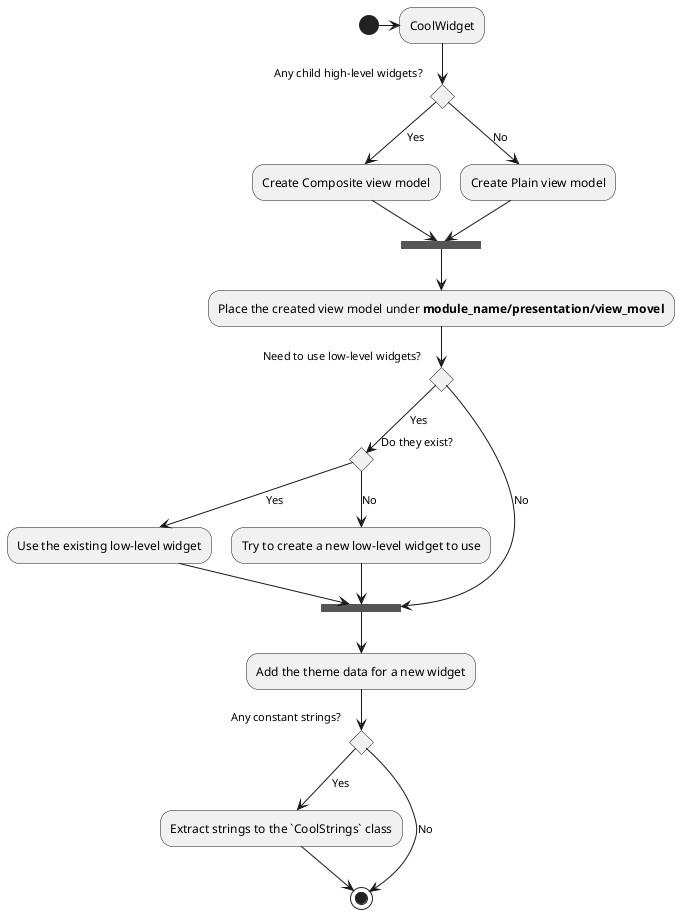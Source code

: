 @startuml create_high-level_widget_activity_diagram
(*) -> CoolWidget
--> if Any child high-level widgets? then
--> [Yes] Create Composite view model 
--> ===STEP1===
else
--> [No] Create Plain view model 
--> ===STEP1===
endif
--> Place the created view model under **module_name/presentation/view_movel**
--> if Need to use low-level widgets? then
--> [Yes] if Do they exist? then
--> [Yes] Use the existing low-level widget
--> ===STEP2===
else
--> [No] Try to create a new low-level widget to use
--> ===STEP2===
endif
else 
--> [No] ===STEP2===
endif
--> Add the theme data for a new widget
--> if Any constant strings? then
--> [Yes] Extract strings to the `CoolStrings` class
--> (*)
else
--> [No] (*)
endif
@enduml
